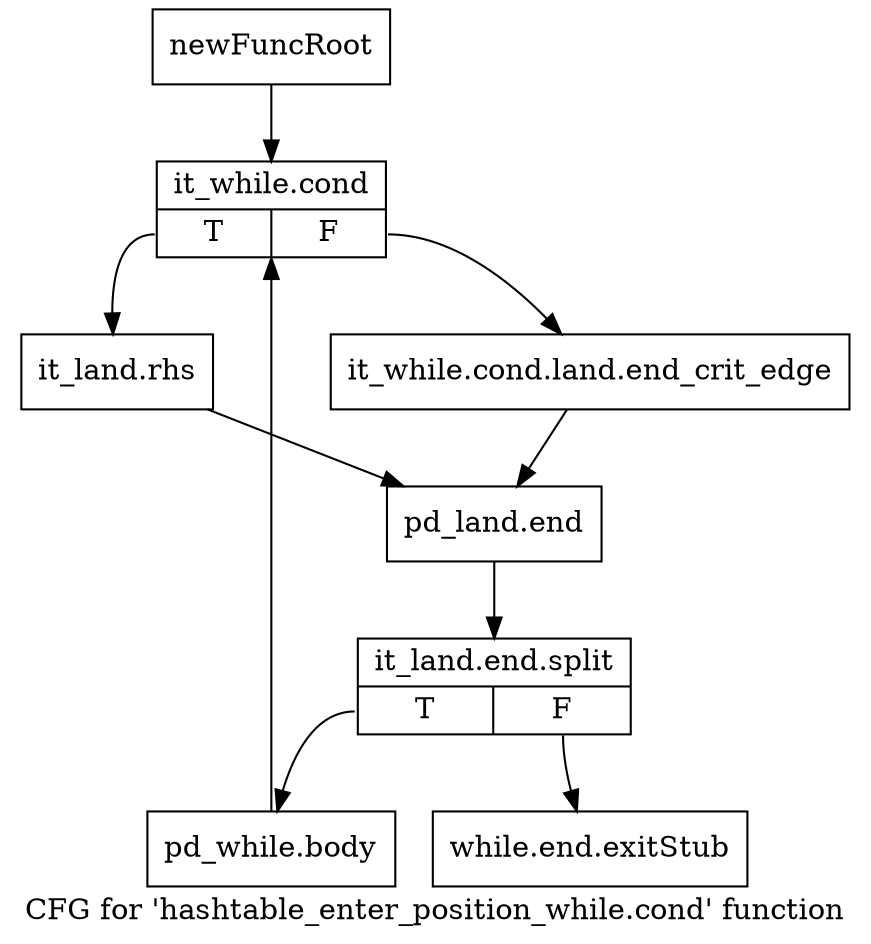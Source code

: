 digraph "CFG for 'hashtable_enter_position_while.cond' function" {
	label="CFG for 'hashtable_enter_position_while.cond' function";

	Node0x3e89490 [shape=record,label="{newFuncRoot}"];
	Node0x3e89490 -> Node0x3e89530;
	Node0x3e894e0 [shape=record,label="{while.end.exitStub}"];
	Node0x3e89530 [shape=record,label="{it_while.cond|{<s0>T|<s1>F}}"];
	Node0x3e89530:s0 -> Node0x3e895d0;
	Node0x3e89530:s1 -> Node0x3e89580;
	Node0x3e89580 [shape=record,label="{it_while.cond.land.end_crit_edge}"];
	Node0x3e89580 -> Node0x3e89620;
	Node0x3e895d0 [shape=record,label="{it_land.rhs}"];
	Node0x3e895d0 -> Node0x3e89620;
	Node0x3e89620 [shape=record,label="{pd_land.end}"];
	Node0x3e89620 -> Node0x4f6f400;
	Node0x4f6f400 [shape=record,label="{it_land.end.split|{<s0>T|<s1>F}}"];
	Node0x4f6f400:s0 -> Node0x3e89670;
	Node0x4f6f400:s1 -> Node0x3e894e0;
	Node0x3e89670 [shape=record,label="{pd_while.body}"];
	Node0x3e89670 -> Node0x3e89530;
}
